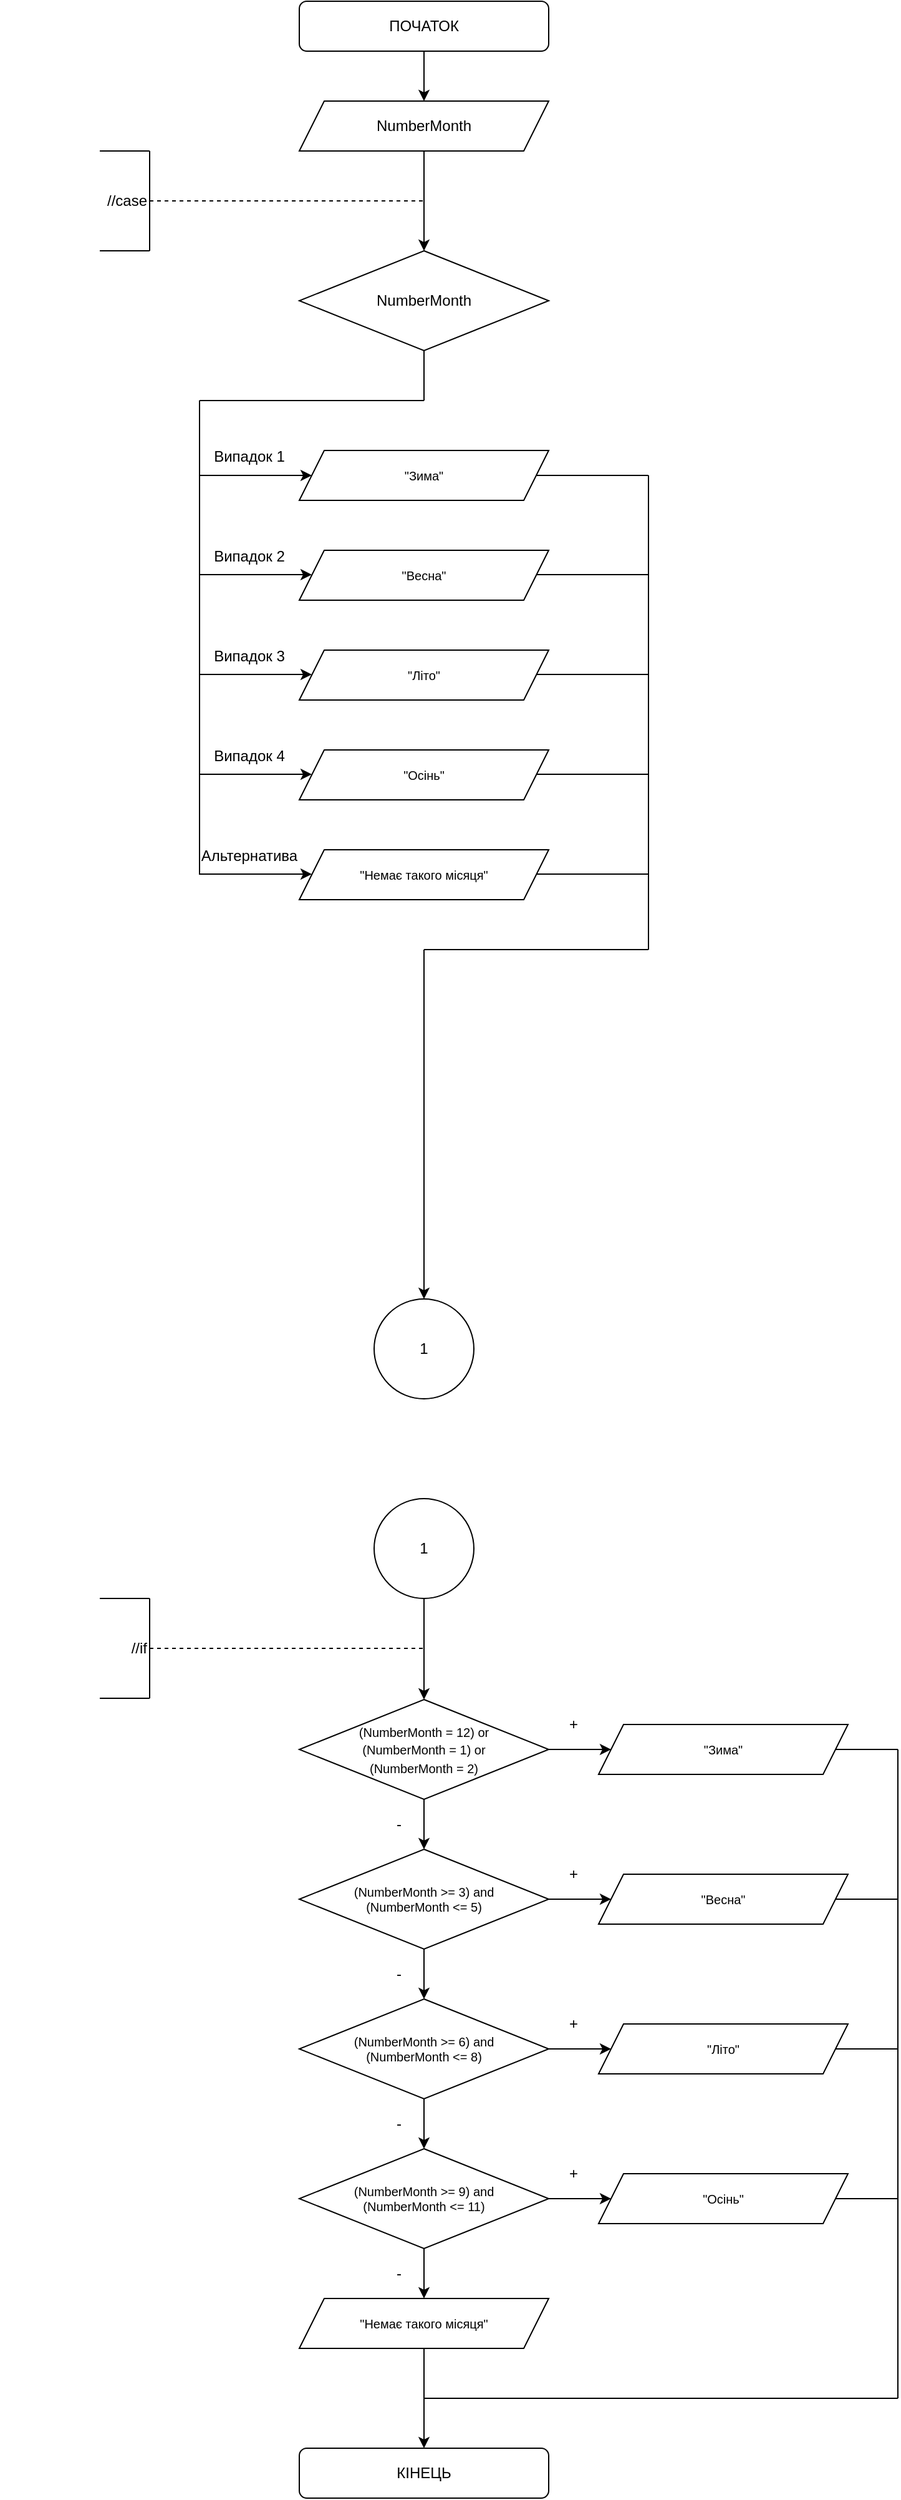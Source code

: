 <mxfile version="16.5.1" type="device"><diagram id="EPO-_aFM53T4RmWndsdn" name="Страница 1"><mxGraphModel dx="868" dy="563" grid="1" gridSize="10" guides="1" tooltips="1" connect="1" arrows="1" fold="1" page="1" pageScale="1" pageWidth="827" pageHeight="1169" math="0" shadow="0"><root><mxCell id="0"/><mxCell id="1" parent="0"/><mxCell id="KYch6MwkE5HQmvV4d69m-5" value="" style="edgeStyle=orthogonalEdgeStyle;rounded=0;orthogonalLoop=1;jettySize=auto;html=1;" parent="1" source="KYch6MwkE5HQmvV4d69m-1" target="KYch6MwkE5HQmvV4d69m-4" edge="1"><mxGeometry relative="1" as="geometry"/></mxCell><mxCell id="KYch6MwkE5HQmvV4d69m-1" value="ПОЧАТОК" style="rounded=1;whiteSpace=wrap;html=1;" parent="1" vertex="1"><mxGeometry x="320" width="200" height="40" as="geometry"/></mxCell><mxCell id="KYch6MwkE5HQmvV4d69m-2" value="КІНЕЦЬ" style="rounded=1;whiteSpace=wrap;html=1;" parent="1" vertex="1"><mxGeometry x="320" y="1961" width="200" height="40" as="geometry"/></mxCell><mxCell id="KYch6MwkE5HQmvV4d69m-6" value="" style="edgeStyle=orthogonalEdgeStyle;rounded=0;orthogonalLoop=1;jettySize=auto;html=1;" parent="1" source="KYch6MwkE5HQmvV4d69m-4" edge="1"><mxGeometry relative="1" as="geometry"><mxPoint x="420" y="200" as="targetPoint"/></mxGeometry></mxCell><mxCell id="KYch6MwkE5HQmvV4d69m-4" value="NumberMonth" style="shape=parallelogram;perimeter=parallelogramPerimeter;whiteSpace=wrap;html=1;fixedSize=1;" parent="1" vertex="1"><mxGeometry x="320" y="80" width="200" height="40" as="geometry"/></mxCell><mxCell id="KYch6MwkE5HQmvV4d69m-7" value="NumberMonth" style="rhombus;whiteSpace=wrap;html=1;" parent="1" vertex="1"><mxGeometry x="320" y="200" width="200" height="80" as="geometry"/></mxCell><mxCell id="KYch6MwkE5HQmvV4d69m-21" value="" style="edgeStyle=orthogonalEdgeStyle;rounded=0;orthogonalLoop=1;jettySize=auto;html=1;fontSize=10;" parent="1" source="KYch6MwkE5HQmvV4d69m-16" target="KYch6MwkE5HQmvV4d69m-20" edge="1"><mxGeometry relative="1" as="geometry"/></mxCell><mxCell id="KYch6MwkE5HQmvV4d69m-33" value="" style="edgeStyle=orthogonalEdgeStyle;rounded=0;orthogonalLoop=1;jettySize=auto;html=1;fontSize=10;" parent="1" source="KYch6MwkE5HQmvV4d69m-16" target="KYch6MwkE5HQmvV4d69m-30" edge="1"><mxGeometry relative="1" as="geometry"/></mxCell><mxCell id="KYch6MwkE5HQmvV4d69m-16" value="&lt;font style=&quot;font-size: 10px&quot;&gt;(NumberMonth = 12) or &lt;br&gt;(NumberMonth = 1) or &lt;br&gt;(NumberMonth = 2)&lt;/font&gt;" style="rhombus;whiteSpace=wrap;html=1;" parent="1" vertex="1"><mxGeometry x="320" y="1361" width="200" height="80" as="geometry"/></mxCell><mxCell id="KYch6MwkE5HQmvV4d69m-25" value="" style="edgeStyle=orthogonalEdgeStyle;rounded=0;orthogonalLoop=1;jettySize=auto;html=1;fontSize=10;" parent="1" source="KYch6MwkE5HQmvV4d69m-20" target="KYch6MwkE5HQmvV4d69m-24" edge="1"><mxGeometry relative="1" as="geometry"/></mxCell><mxCell id="KYch6MwkE5HQmvV4d69m-34" value="" style="edgeStyle=orthogonalEdgeStyle;rounded=0;orthogonalLoop=1;jettySize=auto;html=1;fontSize=10;" parent="1" source="KYch6MwkE5HQmvV4d69m-20" target="KYch6MwkE5HQmvV4d69m-31" edge="1"><mxGeometry relative="1" as="geometry"/></mxCell><mxCell id="KYch6MwkE5HQmvV4d69m-20" value="(NumberMonth &amp;gt;= 3) and &lt;br&gt;(NumberMonth &amp;lt;= 5)" style="rhombus;whiteSpace=wrap;html=1;fontSize=10;" parent="1" vertex="1"><mxGeometry x="320" y="1481" width="200" height="80" as="geometry"/></mxCell><mxCell id="KYch6MwkE5HQmvV4d69m-27" value="" style="edgeStyle=orthogonalEdgeStyle;rounded=0;orthogonalLoop=1;jettySize=auto;html=1;fontSize=10;" parent="1" source="KYch6MwkE5HQmvV4d69m-24" target="KYch6MwkE5HQmvV4d69m-26" edge="1"><mxGeometry relative="1" as="geometry"/></mxCell><mxCell id="KYch6MwkE5HQmvV4d69m-35" value="" style="edgeStyle=orthogonalEdgeStyle;rounded=0;orthogonalLoop=1;jettySize=auto;html=1;fontSize=10;" parent="1" source="KYch6MwkE5HQmvV4d69m-24" target="KYch6MwkE5HQmvV4d69m-32" edge="1"><mxGeometry relative="1" as="geometry"/></mxCell><mxCell id="KYch6MwkE5HQmvV4d69m-24" value="(NumberMonth &amp;gt;= 6) and &lt;br&gt;(NumberMonth &amp;lt;= 8)" style="rhombus;whiteSpace=wrap;html=1;fontSize=10;" parent="1" vertex="1"><mxGeometry x="320" y="1601" width="200" height="80" as="geometry"/></mxCell><mxCell id="KYch6MwkE5HQmvV4d69m-37" value="" style="edgeStyle=orthogonalEdgeStyle;rounded=0;orthogonalLoop=1;jettySize=auto;html=1;fontSize=10;" parent="1" source="KYch6MwkE5HQmvV4d69m-26" target="KYch6MwkE5HQmvV4d69m-36" edge="1"><mxGeometry relative="1" as="geometry"/></mxCell><mxCell id="KYch6MwkE5HQmvV4d69m-39" value="" style="edgeStyle=orthogonalEdgeStyle;rounded=0;orthogonalLoop=1;jettySize=auto;html=1;fontSize=10;" parent="1" source="KYch6MwkE5HQmvV4d69m-26" target="KYch6MwkE5HQmvV4d69m-38" edge="1"><mxGeometry relative="1" as="geometry"/></mxCell><mxCell id="KYch6MwkE5HQmvV4d69m-26" value="(NumberMonth &amp;gt;= 9) and &lt;br&gt;(NumberMonth &amp;lt;= 11)" style="rhombus;whiteSpace=wrap;html=1;fontSize=10;" parent="1" vertex="1"><mxGeometry x="320" y="1721" width="200" height="80" as="geometry"/></mxCell><mxCell id="KYch6MwkE5HQmvV4d69m-30" value="&quot;Зима&quot;" style="shape=parallelogram;perimeter=parallelogramPerimeter;whiteSpace=wrap;html=1;fixedSize=1;fontSize=10;" parent="1" vertex="1"><mxGeometry x="560" y="1381" width="200" height="40" as="geometry"/></mxCell><mxCell id="KYch6MwkE5HQmvV4d69m-31" value="&quot;Весна&quot;" style="shape=parallelogram;perimeter=parallelogramPerimeter;whiteSpace=wrap;html=1;fixedSize=1;fontSize=10;" parent="1" vertex="1"><mxGeometry x="560" y="1501" width="200" height="40" as="geometry"/></mxCell><mxCell id="KYch6MwkE5HQmvV4d69m-32" value="&quot;Літо&quot;" style="shape=parallelogram;perimeter=parallelogramPerimeter;whiteSpace=wrap;html=1;fixedSize=1;fontSize=10;" parent="1" vertex="1"><mxGeometry x="560" y="1621" width="200" height="40" as="geometry"/></mxCell><mxCell id="KYch6MwkE5HQmvV4d69m-36" value="&quot;Осінь&quot;" style="shape=parallelogram;perimeter=parallelogramPerimeter;whiteSpace=wrap;html=1;fixedSize=1;fontSize=10;" parent="1" vertex="1"><mxGeometry x="560" y="1741" width="200" height="40" as="geometry"/></mxCell><mxCell id="UI_48qURQpzgxYNzv7uQ-2" value="" style="edgeStyle=orthogonalEdgeStyle;rounded=0;orthogonalLoop=1;jettySize=auto;html=1;" parent="1" source="KYch6MwkE5HQmvV4d69m-38" target="KYch6MwkE5HQmvV4d69m-2" edge="1"><mxGeometry relative="1" as="geometry"/></mxCell><mxCell id="KYch6MwkE5HQmvV4d69m-38" value="&quot;Немає такого місяця&quot;" style="shape=parallelogram;perimeter=parallelogramPerimeter;whiteSpace=wrap;html=1;fixedSize=1;fontSize=10;" parent="1" vertex="1"><mxGeometry x="320" y="1841" width="200" height="40" as="geometry"/></mxCell><mxCell id="KYch6MwkE5HQmvV4d69m-41" value="" style="endArrow=none;html=1;rounded=0;fontSize=10;exitX=1;exitY=0.5;exitDx=0;exitDy=0;" parent="1" source="KYch6MwkE5HQmvV4d69m-36" edge="1"><mxGeometry width="50" height="50" relative="1" as="geometry"><mxPoint x="810" y="1781" as="sourcePoint"/><mxPoint x="800" y="1761" as="targetPoint"/></mxGeometry></mxCell><mxCell id="KYch6MwkE5HQmvV4d69m-42" value="" style="endArrow=none;html=1;rounded=0;fontSize=10;exitX=1;exitY=0.5;exitDx=0;exitDy=0;" parent="1" source="KYch6MwkE5HQmvV4d69m-32" edge="1"><mxGeometry width="50" height="50" relative="1" as="geometry"><mxPoint x="760" y="1771" as="sourcePoint"/><mxPoint x="800" y="1641" as="targetPoint"/></mxGeometry></mxCell><mxCell id="KYch6MwkE5HQmvV4d69m-43" value="" style="endArrow=none;html=1;rounded=0;fontSize=10;exitX=1;exitY=0.5;exitDx=0;exitDy=0;" parent="1" source="KYch6MwkE5HQmvV4d69m-31" edge="1"><mxGeometry width="50" height="50" relative="1" as="geometry"><mxPoint x="780" y="1541" as="sourcePoint"/><mxPoint x="800" y="1521" as="targetPoint"/></mxGeometry></mxCell><mxCell id="KYch6MwkE5HQmvV4d69m-44" value="" style="endArrow=none;html=1;rounded=0;fontSize=10;exitX=1;exitY=0.5;exitDx=0;exitDy=0;" parent="1" source="KYch6MwkE5HQmvV4d69m-30" edge="1"><mxGeometry width="50" height="50" relative="1" as="geometry"><mxPoint x="870" y="1421" as="sourcePoint"/><mxPoint x="800" y="1401" as="targetPoint"/></mxGeometry></mxCell><mxCell id="KYch6MwkE5HQmvV4d69m-45" value="" style="endArrow=none;html=1;rounded=0;fontSize=10;" parent="1" edge="1"><mxGeometry width="50" height="50" relative="1" as="geometry"><mxPoint x="800" y="1401" as="sourcePoint"/><mxPoint x="800" y="1921" as="targetPoint"/></mxGeometry></mxCell><mxCell id="KYch6MwkE5HQmvV4d69m-46" value="" style="endArrow=none;html=1;rounded=0;fontSize=10;" parent="1" edge="1"><mxGeometry width="50" height="50" relative="1" as="geometry"><mxPoint x="420" y="1921" as="sourcePoint"/><mxPoint x="800" y="1921" as="targetPoint"/></mxGeometry></mxCell><mxCell id="KYch6MwkE5HQmvV4d69m-47" value="+" style="text;html=1;strokeColor=none;fillColor=none;align=center;verticalAlign=middle;whiteSpace=wrap;rounded=0;" parent="1" vertex="1"><mxGeometry x="520" y="1361" width="40" height="40" as="geometry"/></mxCell><mxCell id="KYch6MwkE5HQmvV4d69m-48" value="+" style="text;html=1;strokeColor=none;fillColor=none;align=center;verticalAlign=middle;whiteSpace=wrap;rounded=0;" parent="1" vertex="1"><mxGeometry x="520" y="1481" width="40" height="40" as="geometry"/></mxCell><mxCell id="KYch6MwkE5HQmvV4d69m-49" value="+" style="text;html=1;strokeColor=none;fillColor=none;align=center;verticalAlign=middle;whiteSpace=wrap;rounded=0;" parent="1" vertex="1"><mxGeometry x="520" y="1601" width="40" height="40" as="geometry"/></mxCell><mxCell id="KYch6MwkE5HQmvV4d69m-50" value="+" style="text;html=1;strokeColor=none;fillColor=none;align=center;verticalAlign=middle;whiteSpace=wrap;rounded=0;" parent="1" vertex="1"><mxGeometry x="520" y="1721" width="40" height="40" as="geometry"/></mxCell><mxCell id="KYch6MwkE5HQmvV4d69m-51" value="-" style="text;html=1;strokeColor=none;fillColor=none;align=center;verticalAlign=middle;whiteSpace=wrap;rounded=0;" parent="1" vertex="1"><mxGeometry x="380" y="1441" width="40" height="40" as="geometry"/></mxCell><mxCell id="KYch6MwkE5HQmvV4d69m-52" value="-" style="text;html=1;strokeColor=none;fillColor=none;align=center;verticalAlign=middle;whiteSpace=wrap;rounded=0;" parent="1" vertex="1"><mxGeometry x="380" y="1561" width="40" height="40" as="geometry"/></mxCell><mxCell id="KYch6MwkE5HQmvV4d69m-53" value="-" style="text;html=1;strokeColor=none;fillColor=none;align=center;verticalAlign=middle;whiteSpace=wrap;rounded=0;" parent="1" vertex="1"><mxGeometry x="380" y="1681" width="40" height="40" as="geometry"/></mxCell><mxCell id="KYch6MwkE5HQmvV4d69m-54" value="-" style="text;html=1;strokeColor=none;fillColor=none;align=center;verticalAlign=middle;whiteSpace=wrap;rounded=0;" parent="1" vertex="1"><mxGeometry x="380" y="1801" width="40" height="40" as="geometry"/></mxCell><mxCell id="UI_48qURQpzgxYNzv7uQ-3" value="" style="endArrow=none;dashed=1;html=1;rounded=0;" parent="1" edge="1"><mxGeometry width="50" height="50" relative="1" as="geometry"><mxPoint x="200" y="160" as="sourcePoint"/><mxPoint x="420" y="160" as="targetPoint"/></mxGeometry></mxCell><mxCell id="UI_48qURQpzgxYNzv7uQ-4" value="" style="endArrow=none;html=1;rounded=0;" parent="1" edge="1"><mxGeometry width="50" height="50" relative="1" as="geometry"><mxPoint x="200" y="200" as="sourcePoint"/><mxPoint x="200" y="120" as="targetPoint"/></mxGeometry></mxCell><mxCell id="UI_48qURQpzgxYNzv7uQ-5" value="" style="endArrow=none;html=1;rounded=0;" parent="1" edge="1"><mxGeometry width="50" height="50" relative="1" as="geometry"><mxPoint x="160" y="120" as="sourcePoint"/><mxPoint x="200" y="120" as="targetPoint"/></mxGeometry></mxCell><mxCell id="UI_48qURQpzgxYNzv7uQ-6" value="" style="endArrow=none;html=1;rounded=0;" parent="1" edge="1"><mxGeometry width="50" height="50" relative="1" as="geometry"><mxPoint x="160" y="200" as="sourcePoint"/><mxPoint x="200" y="200" as="targetPoint"/></mxGeometry></mxCell><mxCell id="UI_48qURQpzgxYNzv7uQ-7" value="//case" style="text;html=1;strokeColor=none;fillColor=none;align=right;verticalAlign=middle;whiteSpace=wrap;rounded=0;" parent="1" vertex="1"><mxGeometry x="80" y="120" width="120" height="80" as="geometry"/></mxCell><mxCell id="UI_48qURQpzgxYNzv7uQ-8" value="" style="endArrow=none;dashed=1;html=1;rounded=0;" parent="1" edge="1"><mxGeometry width="50" height="50" relative="1" as="geometry"><mxPoint x="200" y="1320" as="sourcePoint"/><mxPoint x="420" y="1320" as="targetPoint"/></mxGeometry></mxCell><mxCell id="UI_48qURQpzgxYNzv7uQ-9" value="" style="endArrow=none;html=1;rounded=0;" parent="1" edge="1"><mxGeometry width="50" height="50" relative="1" as="geometry"><mxPoint x="200" y="1360" as="sourcePoint"/><mxPoint x="200" y="1280" as="targetPoint"/></mxGeometry></mxCell><mxCell id="UI_48qURQpzgxYNzv7uQ-10" value="" style="endArrow=none;html=1;rounded=0;" parent="1" edge="1"><mxGeometry width="50" height="50" relative="1" as="geometry"><mxPoint x="160" y="1280" as="sourcePoint"/><mxPoint x="200" y="1280" as="targetPoint"/></mxGeometry></mxCell><mxCell id="UI_48qURQpzgxYNzv7uQ-11" value="" style="endArrow=none;html=1;rounded=0;" parent="1" edge="1"><mxGeometry width="50" height="50" relative="1" as="geometry"><mxPoint x="160" y="1360" as="sourcePoint"/><mxPoint x="200" y="1360" as="targetPoint"/></mxGeometry></mxCell><mxCell id="UI_48qURQpzgxYNzv7uQ-12" value="//if" style="text;html=1;strokeColor=none;fillColor=none;align=right;verticalAlign=middle;whiteSpace=wrap;rounded=0;" parent="1" vertex="1"><mxGeometry x="80" y="1280" width="120" height="80" as="geometry"/></mxCell><mxCell id="jf0WY8Unq3zmI7XIPKg6-2" value="" style="edgeStyle=orthogonalEdgeStyle;rounded=0;orthogonalLoop=1;jettySize=auto;html=1;" edge="1" parent="1" source="jf0WY8Unq3zmI7XIPKg6-1" target="KYch6MwkE5HQmvV4d69m-16"><mxGeometry relative="1" as="geometry"/></mxCell><mxCell id="jf0WY8Unq3zmI7XIPKg6-1" value="1" style="ellipse;whiteSpace=wrap;html=1;aspect=fixed;" vertex="1" parent="1"><mxGeometry x="380" y="1200" width="80" height="80" as="geometry"/></mxCell><mxCell id="jf0WY8Unq3zmI7XIPKg6-3" value="1" style="ellipse;whiteSpace=wrap;html=1;aspect=fixed;" vertex="1" parent="1"><mxGeometry x="380" y="1040" width="80" height="80" as="geometry"/></mxCell><mxCell id="jf0WY8Unq3zmI7XIPKg6-4" value="&quot;Зима&quot;" style="shape=parallelogram;perimeter=parallelogramPerimeter;whiteSpace=wrap;html=1;fixedSize=1;fontSize=10;" vertex="1" parent="1"><mxGeometry x="320" y="360" width="200" height="40" as="geometry"/></mxCell><mxCell id="jf0WY8Unq3zmI7XIPKg6-5" value="&quot;Весна&quot;" style="shape=parallelogram;perimeter=parallelogramPerimeter;whiteSpace=wrap;html=1;fixedSize=1;fontSize=10;" vertex="1" parent="1"><mxGeometry x="320" y="440" width="200" height="40" as="geometry"/></mxCell><mxCell id="jf0WY8Unq3zmI7XIPKg6-6" value="&quot;Літо&quot;" style="shape=parallelogram;perimeter=parallelogramPerimeter;whiteSpace=wrap;html=1;fixedSize=1;fontSize=10;" vertex="1" parent="1"><mxGeometry x="320" y="520" width="200" height="40" as="geometry"/></mxCell><mxCell id="jf0WY8Unq3zmI7XIPKg6-7" value="&quot;Осінь&quot;" style="shape=parallelogram;perimeter=parallelogramPerimeter;whiteSpace=wrap;html=1;fixedSize=1;fontSize=10;" vertex="1" parent="1"><mxGeometry x="320" y="600" width="200" height="40" as="geometry"/></mxCell><mxCell id="jf0WY8Unq3zmI7XIPKg6-8" value="&quot;Немає такого місяця&quot;" style="shape=parallelogram;perimeter=parallelogramPerimeter;whiteSpace=wrap;html=1;fixedSize=1;fontSize=10;" vertex="1" parent="1"><mxGeometry x="320" y="680" width="200" height="40" as="geometry"/></mxCell><mxCell id="jf0WY8Unq3zmI7XIPKg6-9" value="" style="endArrow=none;html=1;rounded=0;entryX=0.5;entryY=1;entryDx=0;entryDy=0;" edge="1" parent="1" target="KYch6MwkE5HQmvV4d69m-7"><mxGeometry width="50" height="50" relative="1" as="geometry"><mxPoint x="420" y="320" as="sourcePoint"/><mxPoint x="430" y="310" as="targetPoint"/></mxGeometry></mxCell><mxCell id="jf0WY8Unq3zmI7XIPKg6-10" value="" style="endArrow=none;html=1;rounded=0;" edge="1" parent="1"><mxGeometry width="50" height="50" relative="1" as="geometry"><mxPoint x="240" y="320" as="sourcePoint"/><mxPoint x="420" y="320" as="targetPoint"/></mxGeometry></mxCell><mxCell id="jf0WY8Unq3zmI7XIPKg6-11" value="" style="endArrow=none;html=1;rounded=0;" edge="1" parent="1"><mxGeometry width="50" height="50" relative="1" as="geometry"><mxPoint x="240" y="700" as="sourcePoint"/><mxPoint x="240" y="320" as="targetPoint"/></mxGeometry></mxCell><mxCell id="jf0WY8Unq3zmI7XIPKg6-12" value="" style="endArrow=classic;html=1;rounded=0;entryX=0;entryY=0.5;entryDx=0;entryDy=0;" edge="1" parent="1" target="jf0WY8Unq3zmI7XIPKg6-4"><mxGeometry width="50" height="50" relative="1" as="geometry"><mxPoint x="240" y="380" as="sourcePoint"/><mxPoint x="320" y="370" as="targetPoint"/></mxGeometry></mxCell><mxCell id="jf0WY8Unq3zmI7XIPKg6-13" value="" style="endArrow=classic;html=1;rounded=0;entryX=0;entryY=0.5;entryDx=0;entryDy=0;" edge="1" parent="1"><mxGeometry width="50" height="50" relative="1" as="geometry"><mxPoint x="240" y="459.5" as="sourcePoint"/><mxPoint x="330" y="459.5" as="targetPoint"/></mxGeometry></mxCell><mxCell id="jf0WY8Unq3zmI7XIPKg6-14" value="" style="endArrow=classic;html=1;rounded=0;entryX=0;entryY=0.5;entryDx=0;entryDy=0;" edge="1" parent="1"><mxGeometry width="50" height="50" relative="1" as="geometry"><mxPoint x="240" y="539.5" as="sourcePoint"/><mxPoint x="330" y="539.5" as="targetPoint"/></mxGeometry></mxCell><mxCell id="jf0WY8Unq3zmI7XIPKg6-15" value="" style="endArrow=classic;html=1;rounded=0;entryX=0;entryY=0.5;entryDx=0;entryDy=0;" edge="1" parent="1"><mxGeometry width="50" height="50" relative="1" as="geometry"><mxPoint x="240" y="619.5" as="sourcePoint"/><mxPoint x="330" y="619.5" as="targetPoint"/></mxGeometry></mxCell><mxCell id="jf0WY8Unq3zmI7XIPKg6-16" value="" style="endArrow=classic;html=1;rounded=0;entryX=0;entryY=0.5;entryDx=0;entryDy=0;" edge="1" parent="1"><mxGeometry width="50" height="50" relative="1" as="geometry"><mxPoint x="240" y="699.5" as="sourcePoint"/><mxPoint x="330" y="699.5" as="targetPoint"/></mxGeometry></mxCell><mxCell id="jf0WY8Unq3zmI7XIPKg6-17" value="" style="endArrow=none;html=1;rounded=0;exitX=1;exitY=0.5;exitDx=0;exitDy=0;" edge="1" parent="1" source="jf0WY8Unq3zmI7XIPKg6-4"><mxGeometry width="50" height="50" relative="1" as="geometry"><mxPoint x="620" y="420" as="sourcePoint"/><mxPoint x="600" y="380" as="targetPoint"/></mxGeometry></mxCell><mxCell id="jf0WY8Unq3zmI7XIPKg6-18" value="" style="endArrow=none;html=1;rounded=0;exitX=1;exitY=0.5;exitDx=0;exitDy=0;" edge="1" parent="1"><mxGeometry width="50" height="50" relative="1" as="geometry"><mxPoint x="510" y="459.5" as="sourcePoint"/><mxPoint x="600" y="459.5" as="targetPoint"/></mxGeometry></mxCell><mxCell id="jf0WY8Unq3zmI7XIPKg6-19" value="" style="endArrow=none;html=1;rounded=0;exitX=1;exitY=0.5;exitDx=0;exitDy=0;" edge="1" parent="1"><mxGeometry width="50" height="50" relative="1" as="geometry"><mxPoint x="510" y="539.5" as="sourcePoint"/><mxPoint x="600" y="539.5" as="targetPoint"/></mxGeometry></mxCell><mxCell id="jf0WY8Unq3zmI7XIPKg6-20" value="" style="endArrow=none;html=1;rounded=0;exitX=1;exitY=0.5;exitDx=0;exitDy=0;" edge="1" parent="1"><mxGeometry width="50" height="50" relative="1" as="geometry"><mxPoint x="510" y="619.5" as="sourcePoint"/><mxPoint x="600" y="619.5" as="targetPoint"/></mxGeometry></mxCell><mxCell id="jf0WY8Unq3zmI7XIPKg6-21" value="" style="endArrow=none;html=1;rounded=0;exitX=1;exitY=0.5;exitDx=0;exitDy=0;" edge="1" parent="1"><mxGeometry width="50" height="50" relative="1" as="geometry"><mxPoint x="510" y="699.5" as="sourcePoint"/><mxPoint x="600" y="699.5" as="targetPoint"/></mxGeometry></mxCell><mxCell id="jf0WY8Unq3zmI7XIPKg6-22" value="" style="endArrow=none;html=1;rounded=0;" edge="1" parent="1"><mxGeometry width="50" height="50" relative="1" as="geometry"><mxPoint x="600" y="760" as="sourcePoint"/><mxPoint x="600" y="380" as="targetPoint"/></mxGeometry></mxCell><mxCell id="jf0WY8Unq3zmI7XIPKg6-23" value="" style="endArrow=none;html=1;rounded=0;" edge="1" parent="1"><mxGeometry width="50" height="50" relative="1" as="geometry"><mxPoint x="420" y="760" as="sourcePoint"/><mxPoint x="600" y="760" as="targetPoint"/></mxGeometry></mxCell><mxCell id="jf0WY8Unq3zmI7XIPKg6-24" value="" style="endArrow=classic;html=1;rounded=0;entryX=0.5;entryY=0;entryDx=0;entryDy=0;" edge="1" parent="1" target="jf0WY8Unq3zmI7XIPKg6-3"><mxGeometry width="50" height="50" relative="1" as="geometry"><mxPoint x="420" y="760" as="sourcePoint"/><mxPoint x="500" y="870" as="targetPoint"/></mxGeometry></mxCell><mxCell id="jf0WY8Unq3zmI7XIPKg6-25" value="Випадок 1" style="text;html=1;strokeColor=none;fillColor=none;align=center;verticalAlign=middle;whiteSpace=wrap;rounded=0;" vertex="1" parent="1"><mxGeometry x="240" y="350" width="80" height="30" as="geometry"/></mxCell><mxCell id="jf0WY8Unq3zmI7XIPKg6-26" value="Випадок 2&lt;span style=&quot;color: rgba(0 , 0 , 0 , 0) ; font-family: monospace ; font-size: 0px&quot;&gt;%3CmxGraphModel%3E%3Croot%3E%3CmxCell%20id%3D%220%22%2F%3E%3CmxCell%20id%3D%221%22%20parent%3D%220%22%2F%3E%3CmxCell%20id%3D%222%22%20value%3D%22%D0%92%D0%B8%D0%BF%D0%B0%D0%B4%D0%BE%D0%BA%201%22%20style%3D%22text%3Bhtml%3D1%3BstrokeColor%3Dnone%3BfillColor%3Dnone%3Balign%3Dcenter%3BverticalAlign%3Dmiddle%3BwhiteSpace%3Dwrap%3Brounded%3D0%3B%22%20vertex%3D%221%22%20parent%3D%221%22%3E%3CmxGeometry%20x%3D%22240%22%20y%3D%22350%22%20width%3D%2280%22%20height%3D%2230%22%20as%3D%22geometry%22%2F%3E%3C%2FmxCell%3E%3C%2Froot%3E%3C%2FmxGraphModel%3E&lt;/span&gt;" style="text;html=1;strokeColor=none;fillColor=none;align=center;verticalAlign=middle;whiteSpace=wrap;rounded=0;" vertex="1" parent="1"><mxGeometry x="240" y="430" width="80" height="30" as="geometry"/></mxCell><mxCell id="jf0WY8Unq3zmI7XIPKg6-27" value="Випадок 3" style="text;html=1;strokeColor=none;fillColor=none;align=center;verticalAlign=middle;whiteSpace=wrap;rounded=0;" vertex="1" parent="1"><mxGeometry x="240" y="510" width="80" height="30" as="geometry"/></mxCell><mxCell id="jf0WY8Unq3zmI7XIPKg6-28" value="Випадок 4&lt;span style=&quot;color: rgba(0 , 0 , 0 , 0) ; font-family: monospace ; font-size: 0px&quot;&gt;%3CmxGraphModel%3E%3Croot%3E%3CmxCell%20id%3D%220%22%2F%3E%3CmxCell%20id%3D%221%22%20parent%3D%220%22%2F%3E%3CmxCell%20id%3D%222%22%20value%3D%22%D0%92%D0%B8%D0%BF%D0%B0%D0%B4%D0%BE%D0%BA%201%22%20style%3D%22text%3Bhtml%3D1%3BstrokeColor%3Dnone%3BfillColor%3Dnone%3Balign%3Dcenter%3BverticalAlign%3Dmiddle%3BwhiteSpace%3Dwrap%3Brounded%3D0%3B%22%20vertex%3D%221%22%20parent%3D%221%22%3E%3CmxGeometry%20x%3D%22240%22%20y%3D%22350%22%20width%3D%2280%22%20height%3D%2230%22%20as%3D%22geometry%22%2F%3E%3C%2FmxCell%3E%3C%2Froot%3E%3C%2FmxGraphModel%3E&lt;/span&gt;" style="text;html=1;strokeColor=none;fillColor=none;align=center;verticalAlign=middle;whiteSpace=wrap;rounded=0;" vertex="1" parent="1"><mxGeometry x="240" y="590" width="80" height="30" as="geometry"/></mxCell><mxCell id="jf0WY8Unq3zmI7XIPKg6-29" value="Альтернатива" style="text;html=1;strokeColor=none;fillColor=none;align=center;verticalAlign=middle;whiteSpace=wrap;rounded=0;" vertex="1" parent="1"><mxGeometry x="240" y="670" width="80" height="30" as="geometry"/></mxCell></root></mxGraphModel></diagram></mxfile>